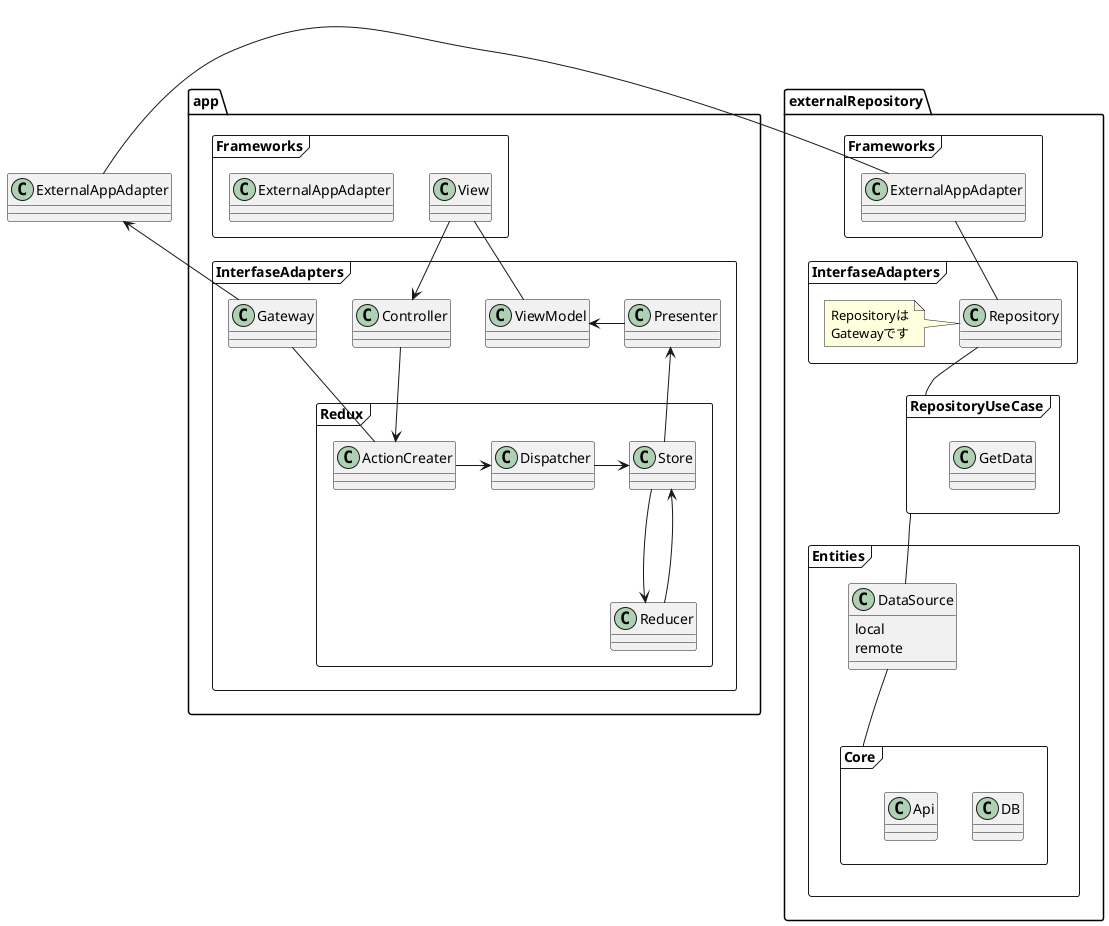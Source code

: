 @startuml cleanArchitecture

package app {
  frame Frameworks {
    class View
    class ExternalAppAdapter
  }

  frame InterfaseAdapters {
    class Controller
    class Presenter
    class ViewModel
    class Gateway

    frame Redux {
      class Reducer 
      class Store
      class Dispatcher
      class ActionCreater
    }
  }
}

package externalRepository {
  frame externalRepository.Frameworks {
    class externalRepository.Frameworks.ExternalAppAdapter
  }

  frame externalRepository.InterfaseAdapters {
    class Repository
    note left of Repository
    Repositoryは
    Gatewayです
    end note
  }

  frame RepositoryUseCase {
    class GetData
  }

  frame Entities {
    class DataSource {
      local
      remote
    }

    frame Core {
      class DB
      class Api
    }
  }
}

View -d-> Controller
View -d- ViewModel

Controller -> ActionCreater
ActionCreater -> Dispatcher
Dispatcher -> Store
Store --> Reducer
Store <-- Reducer

Store -u-> Presenter

ViewModel <- Presenter
ActionCreater -u- Gateway

Gateway -u-> ExternalAppAdapter

externalRepository.Frameworks.ExternalAppAdapter - ExternalAppAdapter
externalRepository.Frameworks.ExternalAppAdapter -- Repository
Repository -- RepositoryUseCase
RepositoryUseCase -- DataSource
DataSource -- Core

Controller -r[hidden]- ViewModel 
Gateway -r[hidden]- Controller

ExternalAppAdapter -r[hidden]- View

@enduml